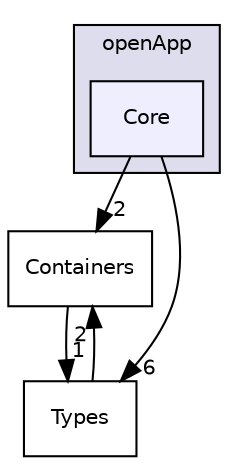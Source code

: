 digraph "Library/openApp/Core" {
  compound=true
  node [ fontsize="10", fontname="Helvetica"];
  edge [ labelfontsize="10", labelfontname="Helvetica"];
  subgraph clusterdir_a2051ffa52757f2f8f7164491bf34860 {
    graph [ bgcolor="#ddddee", pencolor="black", label="openApp" fontname="Helvetica", fontsize="10", URL="dir_a2051ffa52757f2f8f7164491bf34860.html"]
  dir_4422ef6ae5edffb9a441092e3acbf37e [shape=box, label="Core", style="filled", fillcolor="#eeeeff", pencolor="black", URL="dir_4422ef6ae5edffb9a441092e3acbf37e.html"];
  }
  dir_628a7cf6de9e93084e166bfd282eed74 [shape=box label="Containers" URL="dir_628a7cf6de9e93084e166bfd282eed74.html"];
  dir_d2355fdbfc045f5d9dbe366e42588713 [shape=box label="Types" URL="dir_d2355fdbfc045f5d9dbe366e42588713.html"];
  dir_628a7cf6de9e93084e166bfd282eed74->dir_d2355fdbfc045f5d9dbe366e42588713 [headlabel="1", labeldistance=1.5 headhref="dir_000002_000004.html"];
  dir_d2355fdbfc045f5d9dbe366e42588713->dir_628a7cf6de9e93084e166bfd282eed74 [headlabel="2", labeldistance=1.5 headhref="dir_000004_000002.html"];
  dir_4422ef6ae5edffb9a441092e3acbf37e->dir_628a7cf6de9e93084e166bfd282eed74 [headlabel="2", labeldistance=1.5 headhref="dir_000003_000002.html"];
  dir_4422ef6ae5edffb9a441092e3acbf37e->dir_d2355fdbfc045f5d9dbe366e42588713 [headlabel="6", labeldistance=1.5 headhref="dir_000003_000004.html"];
}
